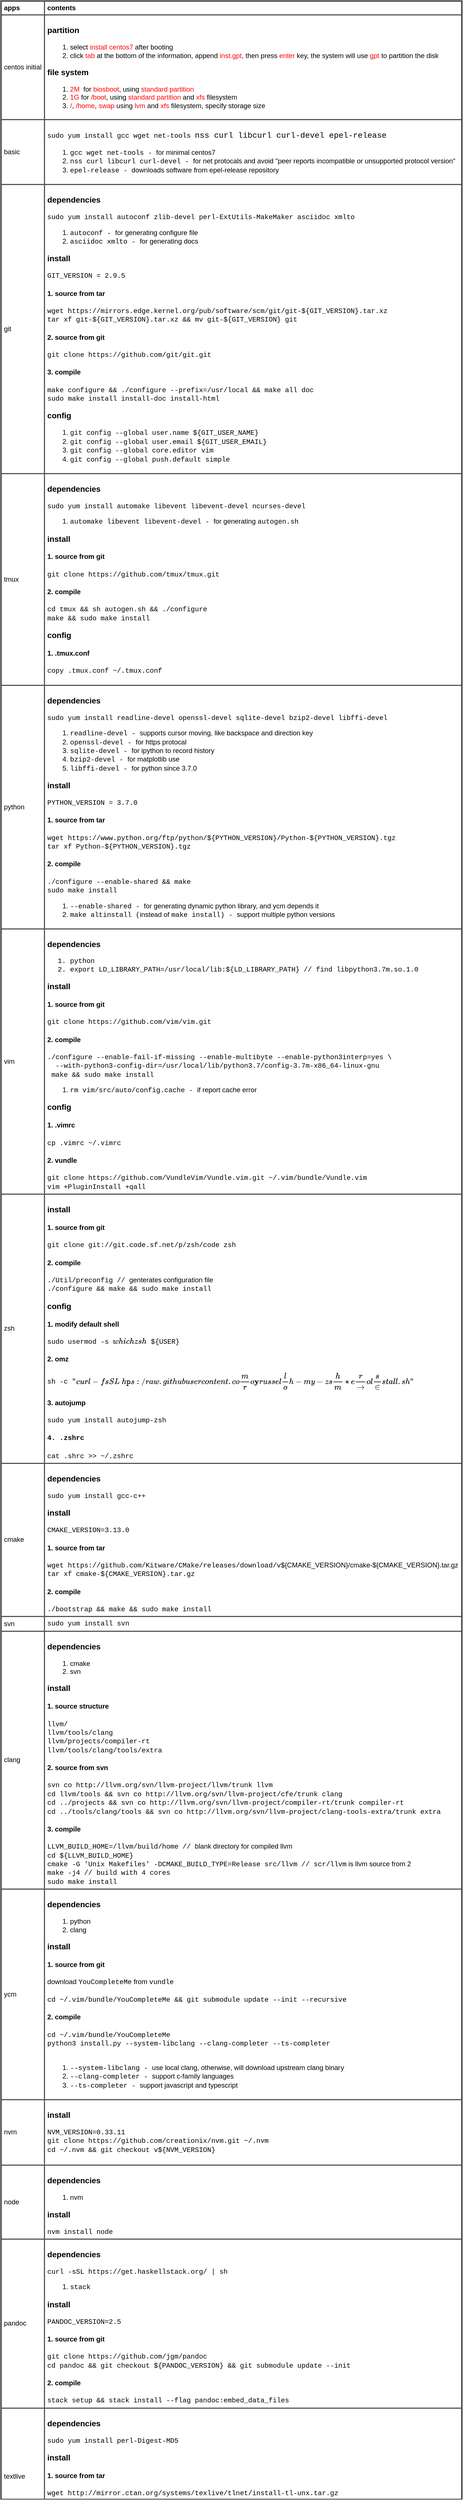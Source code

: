 <mxfile version="13.1.3" pages="5">
    <diagram id="DO8AlN30-Ke9jdCdYQRL" name="os">
        <mxGraphModel dx="822" dy="480" grid="1" gridSize="10" guides="1" tooltips="1" connect="1" arrows="1" fold="1" page="1" pageScale="1" pageWidth="827" pageHeight="1169" math="0" shadow="0">
            <root>
                <mxCell id="6Q2QNVw1hPi5WaMZvSgN-0"/>
                <mxCell id="6Q2QNVw1hPi5WaMZvSgN-1" parent="6Q2QNVw1hPi5WaMZvSgN-0"/>
                <mxCell id="KJG7BUrDsRfKeY172VpE-0" value="&lt;table cellpadding=&quot;4&quot; cellspacing=&quot;0&quot; border=&quot;1&quot; style=&quot;font-size: 1em ; width: 100% ; height: 100%&quot;&gt;&lt;tbody&gt;&lt;tr&gt;&lt;th&gt;apps&lt;/th&gt;&lt;th&gt;contents&lt;/th&gt;&lt;/tr&gt;&lt;tr&gt;&lt;td&gt;centos initial&lt;/td&gt;&lt;td&gt;&lt;h3&gt;partition&lt;/h3&gt;&lt;div&gt;&lt;ol&gt;&lt;li&gt;select&amp;nbsp;&lt;font color=&quot;#ff0000&quot;&gt;install centos7&lt;/font&gt;&amp;nbsp;after booting&lt;/li&gt;&lt;li&gt;click&amp;nbsp;&lt;font color=&quot;#ff0000&quot;&gt;tab&lt;/font&gt;&amp;nbsp;at the bottom of the information, append&amp;nbsp;&lt;font color=&quot;#ff0000&quot;&gt;inst.gpt&lt;/font&gt;, then press&amp;nbsp;&lt;font color=&quot;#ff0000&quot;&gt;enter&lt;/font&gt;&amp;nbsp;key, the system will use&amp;nbsp;&lt;font color=&quot;#ff0000&quot;&gt;gpt&lt;/font&gt;&amp;nbsp;to partition the disk&lt;/li&gt;&lt;/ol&gt;&lt;h3&gt;file system&lt;/h3&gt;&lt;/div&gt;&lt;div&gt;&lt;ol&gt;&lt;li&gt;&lt;font color=&quot;#ff0000&quot;&gt;2M&lt;/font&gt;&amp;nbsp; for&amp;nbsp;&lt;font color=&quot;#ff0000&quot;&gt;biosboot&lt;/font&gt;, using&amp;nbsp;&lt;font color=&quot;#ff0000&quot;&gt;standard partition&lt;/font&gt;&lt;/li&gt;&lt;li&gt;&lt;font color=&quot;#ff0000&quot;&gt;1G&lt;/font&gt;&amp;nbsp;for&amp;nbsp;&lt;font color=&quot;#ff0000&quot;&gt;/boot&lt;/font&gt;, using&amp;nbsp;&lt;font color=&quot;#ff0000&quot;&gt;standard partition&lt;/font&gt;&amp;nbsp;and&amp;nbsp;&lt;font color=&quot;#ff0000&quot;&gt;xfs&lt;/font&gt;&amp;nbsp;filesystem&lt;/li&gt;&lt;li&gt;&lt;font color=&quot;#ff0000&quot;&gt;/&lt;/font&gt;,&amp;nbsp;&lt;font color=&quot;#ff0000&quot;&gt;/home&lt;/font&gt;,&amp;nbsp;&lt;font color=&quot;#ff0000&quot;&gt;swap&lt;/font&gt;&amp;nbsp;using&amp;nbsp;&lt;font color=&quot;#ff0000&quot;&gt;lvm&lt;/font&gt;&amp;nbsp;and&amp;nbsp;&lt;font color=&quot;#ff0000&quot;&gt;xfs&lt;/font&gt;&amp;nbsp;filesystem, specify storage size&lt;/li&gt;&lt;/ol&gt;&lt;/div&gt;&lt;/td&gt;&lt;/tr&gt;&lt;tr&gt;&lt;td&gt;basic&lt;/td&gt;&lt;td&gt;&lt;h3&gt;&lt;span style=&quot;font-family: &amp;#34;courier new&amp;#34; ; font-size: 12px ; font-weight: 400&quot;&gt;sudo yum install gcc wget net-tools&amp;nbsp;&lt;/span&gt;&lt;span style=&quot;font-family: &amp;#34;courier new&amp;#34; ; font-size: 1em ; font-weight: 400&quot;&gt;nss curl libcurl curl-devel epel-release&lt;/span&gt;&lt;br&gt;&lt;/h3&gt;&lt;ol&gt;&lt;li&gt;&lt;span style=&quot;font-family: &amp;#34;courier new&amp;#34;&quot;&gt;gcc wget net-tools - &lt;/span&gt;for minimal centos7&lt;br&gt;&lt;/li&gt;&lt;li&gt;&lt;span style=&quot;font-family: &amp;#34;courier new&amp;#34;&quot;&gt;nss curl libcurl curl-devel&amp;nbsp;-&amp;nbsp;&lt;/span&gt;for&amp;nbsp;net protocals and avoid&amp;nbsp;&quot;peer reports incompatible or unsupported protocol version&quot;&lt;/li&gt;&lt;li&gt;&lt;span style=&quot;font-size: 1em ; font-family: &amp;#34;courier new&amp;#34;&quot;&gt;epel-release - &lt;/span&gt;&lt;span style=&quot;font-size: 1em&quot;&gt;downloads software from epel-release repository&lt;/span&gt;&lt;br&gt;&lt;/li&gt;&lt;/ol&gt;&lt;/td&gt;&lt;/tr&gt;&lt;tr&gt;&lt;td&gt;git&lt;/td&gt;&lt;td&gt;&lt;h3&gt;dependencies&lt;/h3&gt;&lt;div&gt;&lt;div&gt;&lt;font face=&quot;Courier New&quot;&gt;sudo yum install autoconf zlib-devel&amp;nbsp;perl-ExtUtils-MakeMaker asciidoc xmlto&lt;/font&gt;&lt;/div&gt;&lt;/div&gt;&lt;div&gt;&lt;ol&gt;&lt;li&gt;&lt;font face=&quot;Courier New&quot;&gt;autoconf - &lt;/font&gt;for&amp;nbsp;generating configure file&lt;/li&gt;&lt;li&gt;&lt;font face=&quot;Courier New&quot;&gt;asciidoc xmlto - &lt;/font&gt;for&amp;nbsp;generating docs&lt;/li&gt;&lt;/ol&gt;&lt;h3&gt;install&lt;/h3&gt;&lt;/div&gt;&lt;div&gt;&lt;span style=&quot;font-family: &amp;#34;courier new&amp;#34;&quot;&gt;GIT_VERSION = 2.9.5&lt;/span&gt;&lt;/div&gt;&lt;h4&gt;1. source from tar&lt;/h4&gt;&lt;div&gt;&lt;div&gt;&lt;font face=&quot;Courier New&quot;&gt;wget&amp;nbsp;https://mirrors.edge.kernel.org/pub/software/scm/git/git-${GIT_VERSION}.tar.xz&lt;/font&gt;&lt;/div&gt;&lt;div&gt;&lt;font face=&quot;Courier New&quot;&gt;tar xf git-${GIT_VERSION}.tar.xz &amp;amp;&amp;amp; mv git-${GIT_VERSION} git&lt;/font&gt;&lt;/div&gt;&lt;/div&gt;&lt;h4&gt;2. source from git&lt;/h4&gt;&lt;div&gt;&lt;span&gt;&lt;font face=&quot;Courier New&quot;&gt;git clone https://github.com/git/git.git&lt;/font&gt;&lt;/span&gt;&lt;/div&gt;&lt;h4&gt;&lt;span&gt;3. compile&lt;/span&gt;&lt;/h4&gt;&lt;div&gt;&lt;div&gt;&lt;font face=&quot;Courier New&quot;&gt;make configure &amp;amp;&amp;amp;&amp;nbsp;./configure --prefix=/usr/local &amp;amp;&amp;amp; make all doc&lt;/font&gt;&lt;/div&gt;&lt;div&gt;&lt;font face=&quot;Courier New&quot;&gt;sudo make install install-doc install-html&lt;/font&gt;&lt;/div&gt;&lt;/div&gt;&lt;h3&gt;config&lt;/h3&gt;&lt;div&gt;&lt;ol&gt;&lt;li&gt;&lt;font face=&quot;Courier New&quot;&gt;git config --global user.name ${GIT_USER_NAME}&lt;/font&gt;&lt;/li&gt;&lt;li&gt;&lt;font face=&quot;Courier New&quot;&gt;git config --global user.email ${GIT_USER_EMAIL}&lt;/font&gt;&lt;/li&gt;&lt;li&gt;&lt;font face=&quot;Courier New&quot;&gt;git config --global core.editor vim&lt;/font&gt;&lt;/li&gt;&lt;li&gt;&lt;font face=&quot;Courier New&quot;&gt;git config --global push.default simple&lt;/font&gt;&lt;/li&gt;&lt;/ol&gt;&lt;/div&gt;&lt;/td&gt;&lt;/tr&gt;&lt;tr&gt;&lt;td&gt;tmux&lt;/td&gt;&lt;td&gt;&lt;h3&gt;dependencies&lt;/h3&gt;&lt;div&gt;&lt;font face=&quot;Courier New&quot;&gt;sudo yum install automake libevent libevent-devel ncurses-devel&lt;/font&gt;&lt;br&gt;&lt;/div&gt;&lt;div&gt;&lt;ol&gt;&lt;li&gt;&lt;font face=&quot;Courier New&quot;&gt;automake libevent libevent-devel - &lt;/font&gt;for generating &lt;font face=&quot;Courier New&quot;&gt;autogen.sh&lt;/font&gt;&lt;br&gt;&lt;/li&gt;&lt;/ol&gt;&lt;h3&gt;install&lt;/h3&gt;&lt;/div&gt;&lt;h4&gt;1. source from git&lt;/h4&gt;&lt;div&gt;&lt;span style=&quot;font-family: &amp;#34;courier new&amp;#34;&quot;&gt;git clone&amp;nbsp;&lt;/span&gt;&lt;font style=&quot;font-family: &amp;#34;courier new&amp;#34;&quot;&gt;https://github.com/tmux/tmux.git&lt;/font&gt;&lt;/div&gt;&lt;div&gt;&lt;font&gt;&lt;h4&gt;&lt;font&gt;2. compile&lt;/font&gt;&lt;/h4&gt;&lt;div style=&quot;font-family: &amp;#34;helvetica&amp;#34;&quot;&gt;&lt;font face=&quot;Courier New&quot;&gt;cd tmux &amp;amp;&amp;amp;&amp;nbsp;sh autogen.sh &amp;amp;&amp;amp;&amp;nbsp;./configure&amp;nbsp;&lt;/font&gt;&lt;/div&gt;&lt;div style=&quot;font-family: &amp;#34;helvetica&amp;#34;&quot;&gt;&lt;font face=&quot;Courier New&quot;&gt;make &amp;amp;&amp;amp;&amp;nbsp;sudo make install&lt;/font&gt;&lt;/div&gt;&lt;h3&gt;&lt;font&gt;config&lt;/font&gt;&lt;/h3&gt;&lt;h4&gt;&lt;font&gt;1. .tmux.conf&lt;/font&gt;&lt;/h4&gt;&lt;p&gt;&lt;font face=&quot;Courier New&quot;&gt;copy .tmux.conf ~/.tmux.conf&lt;/font&gt;&lt;/p&gt;&lt;/font&gt;&lt;/div&gt;&lt;/td&gt;&lt;/tr&gt;&lt;tr&gt;&lt;td&gt;python&lt;/td&gt;&lt;td&gt;&lt;h3&gt;dependencies&lt;/h3&gt;&lt;div&gt;&lt;font face=&quot;Courier New&quot;&gt;sudo yum install readline-devel openssl-devel&amp;nbsp;&lt;span style=&quot;font-size: 1em&quot;&gt;sqlite-devel bzip2-devel libffi-devel&lt;/span&gt;&lt;/font&gt;&lt;br&gt;&lt;/div&gt;&lt;div&gt;&lt;ol&gt;&lt;li&gt;&lt;font face=&quot;Courier New&quot;&gt;readline-devel - &lt;/font&gt;supports cursor moving, like backspace and direction key&lt;/li&gt;&lt;li&gt;&lt;font face=&quot;Courier New&quot;&gt;openssl-devel - &lt;/font&gt;for https protocal&lt;/li&gt;&lt;li&gt;&lt;font face=&quot;Courier New&quot;&gt;sqlite-devel - &lt;/font&gt;for ipython to record history&lt;/li&gt;&lt;li&gt;&lt;font face=&quot;Courier New&quot;&gt;bzip2-devel - &lt;/font&gt;for matplotlib use&lt;/li&gt;&lt;li&gt;&lt;font face=&quot;Courier New&quot;&gt;libffi-devel - &lt;/font&gt;for python since 3.7.0&lt;/li&gt;&lt;/ol&gt;&lt;h3&gt;install&lt;/h3&gt;&lt;/div&gt;&lt;div&gt;&lt;span style=&quot;font-family: &amp;#34;courier new&amp;#34;&quot;&gt;PYTHON_VERSION = 3.7.0&lt;/span&gt;&lt;/div&gt;&lt;h4&gt;1. source from tar&lt;/h4&gt;&lt;div&gt;&lt;div&gt;&lt;font face=&quot;Courier New&quot;&gt;wget&amp;nbsp;https://www.python.org/ftp/python/${PYTHON_VERSION}/Python-${PYTHON_VERSION}.tgz&lt;/font&gt;&lt;/div&gt;&lt;div&gt;&lt;font face=&quot;Courier New&quot;&gt;tar xf Python-${PYTHON_VERSION}.tgz&lt;/font&gt;&lt;/div&gt;&lt;/div&gt;&lt;h4&gt;2. compile&lt;/h4&gt;&lt;div&gt;&lt;div&gt;&lt;font face=&quot;Courier New&quot;&gt;./configure --enable-shared &amp;amp;&amp;amp;&amp;nbsp;make&lt;/font&gt;&lt;/div&gt;&lt;div&gt;&lt;font face=&quot;Courier New&quot;&gt;sudo make install&lt;/font&gt;&lt;/div&gt;&lt;/div&gt;&lt;div&gt;&lt;ol&gt;&lt;li&gt;&lt;font face=&quot;Courier New&quot;&gt;--enable-shared - &lt;/font&gt;for&amp;nbsp;generating dynamic python library, and ycm depends it&lt;br&gt;&lt;/li&gt;&lt;li&gt;&lt;font face=&quot;Courier New&quot;&gt;make altinstall (&lt;/font&gt;instead of &lt;font face=&quot;Courier New&quot;&gt;make install) - &lt;/font&gt;support multiple python&amp;nbsp;versions&lt;br&gt;&lt;/li&gt;&lt;/ol&gt;&lt;/div&gt;&lt;/td&gt;&lt;/tr&gt;&lt;tr&gt;&lt;td&gt;vim&lt;/td&gt;&lt;td&gt;&lt;h3&gt;dependencies&lt;/h3&gt;&lt;font face=&quot;Courier New&quot;&gt;&lt;ol&gt;&lt;li&gt;&lt;font face=&quot;Courier New&quot;&gt;python&lt;/font&gt;&lt;/li&gt;&lt;li&gt;&lt;font face=&quot;Courier New&quot;&gt;export LD_LIBRARY_PATH=/usr/local/lib:${LD_LIBRARY_PATH} //&amp;nbsp;&lt;/font&gt;find&lt;font face=&quot;Courier New&quot;&gt; libpython3.7m.so.1.0&lt;/font&gt;&lt;/li&gt;&lt;/ol&gt;&lt;/font&gt;&lt;h3&gt;install&lt;/h3&gt;&lt;h4&gt;1. source from git&lt;/h4&gt;&lt;div&gt;&lt;font face=&quot;Courier New&quot;&gt;git clone&amp;nbsp;&lt;font&gt;https://github.com/vim/vim.git&lt;/font&gt;&lt;/font&gt;&lt;/div&gt;&lt;h4&gt;&lt;font&gt;2. compile&lt;/font&gt;&lt;/h4&gt;&lt;div&gt;&lt;font&gt;&lt;div&gt;&lt;span style=&quot;font-family: &amp;#34;courier new&amp;#34; ; font-size: 1em&quot;&gt;./configure --enable-fail-if-missing --enable-multibyte&amp;nbsp;--enable-python3interp=yes \&lt;/span&gt;&lt;br&gt;&lt;/div&gt;&lt;/font&gt;&lt;/div&gt;&lt;div&gt;&lt;div&gt;&lt;font face=&quot;Courier New&quot;&gt;&amp;nbsp; --with-python3-config-dir=/usr/local/lib/python3.7/config-3.7m-x86_64-linux-gnu&lt;/font&gt;&lt;/div&gt;&lt;div&gt;&lt;font face=&quot;Courier New&quot;&gt;&amp;nbsp;make &amp;amp;&amp;amp;&amp;nbsp;sudo make install&lt;/font&gt;&lt;/div&gt;&lt;/div&gt;&lt;div&gt;&lt;ol&gt;&lt;li&gt;&lt;font face=&quot;Courier New&quot;&gt;rm vim/src/auto/config.cache -&amp;nbsp;&lt;/font&gt;&lt;span style=&quot;font-size: 1em&quot;&gt;if report cache error&lt;/span&gt;&lt;/li&gt;&lt;/ol&gt;&lt;/div&gt;&lt;h3&gt;&lt;span style=&quot;font-size: 1em&quot;&gt;config&lt;/span&gt;&lt;/h3&gt;&lt;h4&gt;&lt;span style=&quot;font-size: 1em&quot;&gt;1. .vimrc&lt;/span&gt;&lt;/h4&gt;&lt;p&gt;&lt;font face=&quot;Courier New&quot;&gt;cp .vimrc ~/.vimrc&lt;/font&gt;&lt;/p&gt;&lt;h4&gt;2. vundle&lt;/h4&gt;&lt;div&gt;&lt;span style=&quot;font-family: &amp;#34;courier new&amp;#34;&quot;&gt;git clone&amp;nbsp;&lt;/span&gt;&lt;span style=&quot;font-family: &amp;#34;courier new&amp;#34;&quot;&gt;&lt;font color=&quot;#000000&quot;&gt;https://github.com/VundleVim/Vundle.vim.git&lt;/font&gt;&amp;nbsp;~/.vim/bundle/Vundle.vim&lt;/span&gt;&lt;br style=&quot;font-family: &amp;#34;courier new&amp;#34;&quot;&gt;&lt;span style=&quot;font-family: &amp;#34;courier new&amp;#34;&quot;&gt;vim +PluginInstall +qall&lt;/span&gt;&lt;br&gt;&lt;/div&gt;&lt;/td&gt;&lt;/tr&gt;&lt;tr&gt;&lt;td&gt;zsh&lt;/td&gt;&lt;td&gt;&lt;h3&gt;install&lt;/h3&gt;&lt;h4&gt;1. source from git&lt;/h4&gt;&lt;div&gt;&lt;span style=&quot;font-family: &amp;#34;courier new&amp;#34;&quot;&gt;git clone&amp;nbsp;&lt;/span&gt;&lt;font style=&quot;font-family: &amp;#34;courier new&amp;#34;&quot;&gt;git://git.code.sf.net/p/zsh/code&lt;/font&gt;&lt;span style=&quot;font-family: &amp;#34;courier new&amp;#34;&quot;&gt;&amp;nbsp;zsh&lt;/span&gt;&lt;/div&gt;&lt;h4&gt;2. compile&lt;/h4&gt;&lt;div&gt;&lt;span style=&quot;font-family: &amp;#34;courier new&amp;#34;&quot;&gt;./Util/preconfig //&amp;nbsp;&lt;/span&gt;&lt;span&gt;genterates configuration file&lt;/span&gt;&lt;br&gt;&lt;font face=&quot;Courier New&quot;&gt;&lt;span style=&quot;font-size: 1em&quot;&gt;./configure &amp;amp;&amp;amp;&amp;nbsp;&lt;/span&gt;&lt;span style=&quot;font-size: 1em&quot;&gt;make &amp;amp;&amp;amp; sudo make install&lt;/span&gt;&lt;/font&gt;&lt;/div&gt;&lt;h3&gt;&lt;span style=&quot;font-size: 1em&quot;&gt;config&lt;/span&gt;&lt;/h3&gt;&lt;h4&gt;&lt;span style=&quot;font-size: 1em&quot;&gt;1. modify default shell&lt;/span&gt;&lt;/h4&gt;&lt;div&gt;&lt;font face=&quot;Courier New&quot;&gt;sudo usermod -s `which zsh` ${USER}&lt;/font&gt;&lt;/div&gt;&lt;h4&gt;2. omz&lt;/h4&gt;&lt;div&gt;&lt;font face=&quot;Courier New&quot;&gt;sh -c &quot;`curl -fsSL&amp;nbsp;https://raw.githubusercontent.com/robbyrussell/oh-my-zsh/master/tools/install.sh`&quot;&lt;/font&gt;&lt;/div&gt;&lt;h4&gt;3. autojump&lt;/h4&gt;&lt;div&gt;&lt;span&gt;&lt;font face=&quot;Courier New&quot;&gt;sudo yum install autojump-zsh&lt;/font&gt;&lt;/span&gt;&lt;/div&gt;&lt;h4&gt;&lt;span&gt;&lt;font face=&quot;Courier New&quot;&gt;4. .zshrc&lt;/font&gt;&lt;/span&gt;&lt;/h4&gt;&lt;div&gt;&lt;span&gt;&lt;font face=&quot;Courier New&quot;&gt;cat .shrc &amp;gt;&amp;gt; ~/.zshrc&lt;/font&gt;&lt;/span&gt;&lt;/div&gt;&lt;/td&gt;&lt;/tr&gt;&lt;tr&gt;&lt;td&gt;cmake&lt;/td&gt;&lt;td&gt;&lt;h3&gt;dependencies&lt;/h3&gt;&lt;div&gt;&lt;font face=&quot;Courier New&quot;&gt;sudo yum install gcc-c++&lt;br&gt;&lt;/font&gt;&lt;/div&gt;&lt;h3&gt;install&lt;/h3&gt;&lt;div&gt;&lt;font face=&quot;Courier New&quot;&gt;CMAKE_VERSION=3.13.0&lt;br&gt;&lt;/font&gt;&lt;/div&gt;&lt;h4&gt;1. source from tar&lt;/h4&gt;&lt;div&gt;&lt;font face=&quot;Courier New&quot;&gt;wget https://github.com/Kitware/CMake/releases/download/v&lt;/font&gt;${CMAKE_VERSION}/cmake-${CMAKE_VERSION}.tar.gz&lt;br&gt;&lt;/div&gt;&lt;div&gt;&lt;font face=&quot;Courier New&quot;&gt;tar xf cmake-${CMAKE_VERSION}.tar.gz&lt;/font&gt;&lt;br&gt;&lt;/div&gt;&lt;h4&gt;2. compile&lt;/h4&gt;&lt;div&gt;&lt;font face=&quot;Courier New&quot;&gt;./bootstrap &amp;amp;&amp;amp; make &amp;amp;&amp;amp; sudo make install&lt;/font&gt;&lt;br&gt;&lt;/div&gt;&lt;/td&gt;&lt;/tr&gt;&lt;tr&gt;&lt;td&gt;svn&lt;/td&gt;&lt;td&gt;&lt;font face=&quot;Courier New&quot;&gt;sudo yum install svn&lt;/font&gt;&lt;br&gt;&lt;/td&gt;&lt;/tr&gt;&lt;tr&gt;&lt;td&gt;clang&lt;/td&gt;&lt;td&gt;&lt;h3&gt;dependencies&lt;/h3&gt;&lt;div&gt;&lt;ol&gt;&lt;li&gt;cmake&lt;/li&gt;&lt;li&gt;svn&lt;/li&gt;&lt;/ol&gt;&lt;/div&gt;&lt;h3&gt;install&lt;/h3&gt;&lt;h4&gt;1. source structure&lt;/h4&gt;&lt;div&gt;&lt;font face=&quot;Courier New&quot;&gt;llvm/&lt;/font&gt;&lt;/div&gt;&lt;div&gt;&lt;font face=&quot;Courier New&quot;&gt;llvm/tools/clang&lt;/font&gt;&lt;/div&gt;&lt;div&gt;&lt;font face=&quot;Courier New&quot;&gt;llvm/projects/compiler-rt&lt;/font&gt;&lt;/div&gt;&lt;div&gt;&lt;font face=&quot;Courier New&quot;&gt;llvm/tools/clang/tools/extra&lt;/font&gt;&lt;/div&gt;&lt;h4&gt;2. source from svn&lt;/h4&gt;&lt;div&gt;&lt;font face=&quot;Courier New&quot;&gt;svn co http://llvm.org/svn/llvm-project/llvm/trunk llvm&lt;/font&gt;&lt;/div&gt;&lt;div&gt;&lt;font face=&quot;Courier New&quot;&gt;cd llvm/tools &amp;amp;&amp;amp; svn co http://llvm.org/svn/llvm-project/cfe/trunk clang&lt;/font&gt;&lt;/div&gt;&lt;div&gt;&lt;font face=&quot;Courier New&quot;&gt;cd ../projects &amp;amp;&amp;amp; svn co http://llvm.org/svn/llvm-project/compiler-rt/trunk compiler-rt&lt;/font&gt;&lt;/div&gt;&lt;div&gt;&lt;font face=&quot;Courier New&quot;&gt;cd ../tools/clang/tools &amp;amp;&amp;amp; svn co http://llvm.org/svn/llvm-project/clang-tools-extra/trunk extra&lt;/font&gt;&lt;/div&gt;&lt;h4&gt;3. compile&lt;/h4&gt;&lt;div&gt;&lt;font face=&quot;Courier New&quot;&gt;LLVM_BUILD_HOME=/llvm/build/home // &lt;/font&gt;blank directory for compiled llvm&lt;/div&gt;&lt;div&gt;&lt;font face=&quot;Courier New&quot;&gt;cd ${LLVM_BUILD_HOME}&lt;/font&gt;&lt;/div&gt;&lt;div&gt;&lt;font face=&quot;Courier New&quot;&gt;cmake -G 'Unix Makefiles' -DCMAKE_BUILD_TYPE=Release src/llvm // scr/llvm&lt;/font&gt; is llvm source from 2&lt;br&gt;&lt;/div&gt;&lt;div&gt;&lt;font face=&quot;Courier New&quot;&gt;make -j4 // build with 4 cores&lt;/font&gt;&lt;br&gt;&lt;/div&gt;&lt;div&gt;&lt;font face=&quot;Courier New&quot;&gt;sudo make install&lt;br&gt;&lt;/font&gt;&lt;/div&gt;&lt;/td&gt;&lt;/tr&gt;&lt;tr&gt;&lt;td&gt;ycm&lt;/td&gt;&lt;td&gt;&lt;h3&gt;dependencies&lt;/h3&gt;&lt;div&gt;&lt;ol&gt;&lt;li&gt;python&lt;/li&gt;&lt;li&gt;clang&lt;/li&gt;&lt;/ol&gt;&lt;h3&gt;install&lt;/h3&gt;&lt;/div&gt;&lt;h4&gt;1. source from git&lt;/h4&gt;&lt;div&gt;&lt;span style=&quot;font-size: 1em&quot;&gt;download&amp;nbsp;&lt;/span&gt;&lt;font face=&quot;Courier New&quot; style=&quot;font-size: 1em&quot;&gt;YouCompleteMe&lt;/font&gt;&lt;span style=&quot;font-size: 1em&quot;&gt;&amp;nbsp;from &lt;/span&gt;&lt;font face=&quot;Courier New&quot; style=&quot;font-size: 1em&quot;&gt;vundle&lt;/font&gt;&lt;/div&gt;&lt;div&gt;&lt;font face=&quot;Courier New&quot;&gt;&lt;br&gt;&lt;/font&gt;&lt;span style=&quot;font-family: &amp;#34;courier new&amp;#34; ; font-size: 1em&quot;&gt;cd ~/.vim/bundle/YouCompleteMe &amp;amp;&amp;amp; git submodule update --init --recursive&lt;/span&gt;&lt;br&gt;&lt;h4&gt;2. compile&lt;/h4&gt;&lt;/div&gt;&lt;div&gt;&lt;font face=&quot;Courier New&quot;&gt;cd ~/.vim/bundle/YouCompleteMe&lt;/font&gt;&lt;/div&gt;&lt;div&gt;&lt;font face=&quot;Courier New&quot;&gt;python3 install.py --system-libclang --clang-completer --ts-completer&lt;/font&gt;&lt;br&gt;&lt;/div&gt;&lt;div&gt;&lt;font face=&quot;Courier New&quot;&gt;&lt;br&gt;&lt;/font&gt;&lt;/div&gt;&lt;div&gt;&lt;ol&gt;&lt;li&gt;&lt;font face=&quot;Courier New&quot;&gt;--system-libclang - &lt;/font&gt;use local clang, otherwise, will download upstream&amp;nbsp;&lt;span style=&quot;font-size: 1em&quot;&gt;clang binar&lt;/span&gt;&lt;span style=&quot;font-family: &amp;#34;courier new&amp;#34; ; font-size: 1em&quot;&gt;y&lt;/span&gt;&lt;/li&gt;&lt;li&gt;&lt;span style=&quot;font-family: &amp;#34;courier new&amp;#34; ; font-size: 1em&quot;&gt;--clang-completer - &lt;/span&gt;&lt;span style=&quot;font-size: 1em&quot;&gt;support c-family languages&lt;/span&gt;&lt;/li&gt;&lt;li&gt;&lt;span style=&quot;font-family: &amp;#34;courier new&amp;#34; ; font-size: 1em&quot;&gt;--ts-completer - &lt;/span&gt;&lt;span style=&quot;font-size: 1em&quot;&gt;support javascript and typescript&lt;/span&gt;&lt;/li&gt;&lt;/ol&gt;&lt;/div&gt;&lt;/td&gt;&lt;/tr&gt;&lt;tr&gt;&lt;td&gt;nvm&lt;/td&gt;&lt;td&gt;&lt;h3&gt;install&lt;/h3&gt;&lt;div&gt;&lt;font face=&quot;Courier New&quot;&gt;NVM_VERSION=0.33.11&lt;/font&gt;&lt;br&gt;&lt;/div&gt;&lt;div&gt;&lt;font face=&quot;Courier New&quot;&gt;git clone https://github.com/creationix/nvm.git ~/.nvm&lt;/font&gt;&lt;/div&gt;&lt;div&gt;&lt;font face=&quot;Courier New&quot;&gt;cd ~/.nvm &amp;amp;&amp;amp; git checkout v${NVM_VERSION}&lt;br&gt;&lt;/font&gt;&lt;/div&gt;&lt;div&gt;&lt;br&gt;&lt;/div&gt;&lt;/td&gt;&lt;/tr&gt;&lt;tr&gt;&lt;td&gt;node&lt;/td&gt;&lt;td&gt;&lt;h3&gt;dependencies&lt;/h3&gt;&lt;div&gt;&lt;ol&gt;&lt;li&gt;nvm&lt;/li&gt;&lt;/ol&gt;&lt;h3&gt;install&lt;/h3&gt;&lt;/div&gt;&lt;div&gt;&lt;font face=&quot;Courier New&quot;&gt;nvm install node&lt;/font&gt;&lt;br&gt;&lt;/div&gt;&lt;/td&gt;&lt;/tr&gt;&lt;tr&gt;&lt;td&gt;pandoc&lt;/td&gt;&lt;td&gt;&lt;h3&gt;dependencies&lt;/h3&gt;&lt;div&gt;&lt;font face=&quot;Courier New&quot;&gt;curl -sSL https://get.haskellstack.org/ | sh&lt;/font&gt;&lt;/div&gt;&lt;div&gt;&lt;ol&gt;&lt;li&gt;&lt;font face=&quot;Courier New&quot;&gt;stack&lt;/font&gt;&lt;/li&gt;&lt;/ol&gt;&lt;/div&gt;&lt;h3&gt;install&lt;/h3&gt;&lt;div&gt;&lt;font face=&quot;Courier New&quot;&gt;PANDOC_VERSION=2.5&lt;/font&gt;&lt;br&gt;&lt;/div&gt;&lt;h4&gt;1. source from git&lt;/h4&gt;&lt;div&gt;&lt;font face=&quot;Courier New&quot;&gt;git clone https://github.com/jgm/pandoc&lt;br&gt;&lt;/font&gt;&lt;/div&gt;&lt;div&gt;&lt;font face=&quot;Courier New&quot;&gt;cd pandoc &amp;amp;&amp;amp; git checkout ${PANDOC_VERSION} &amp;amp;&amp;amp; git submodule update --init&lt;/font&gt;&lt;br&gt;&lt;/div&gt;&lt;h4&gt;2. compile&lt;/h4&gt;&lt;div&gt;&lt;font face=&quot;Courier New&quot;&gt;stack setup &amp;amp;&amp;amp; stack install --flag pandoc:embed_data_files&lt;/font&gt;&lt;br&gt;&lt;/div&gt;&lt;/td&gt;&lt;/tr&gt;&lt;tr&gt;&lt;td&gt;textlive&lt;/td&gt;&lt;td&gt;&lt;h3&gt;dependencies&lt;/h3&gt;&lt;div&gt;&lt;font face=&quot;Courier New&quot;&gt;sudo yum install perl-Digest-MD5&lt;/font&gt;&lt;/div&gt;&lt;h3&gt;install&lt;/h3&gt;&lt;h4&gt;1. source from tar&lt;/h4&gt;&lt;div&gt;&lt;font face=&quot;Courier New&quot;&gt;wget http://mirror.ctan.org/systems/texlive/tlnet/install-tl-unx.tar.gz&lt;/font&gt;&lt;br&gt;&lt;/div&gt;&lt;div&gt;&lt;font face=&quot;Courier New&quot;&gt;tar xf&amp;nbsp;&lt;span style=&quot;font-size: 1em&quot;&gt;install-tl-unx.tar.gz&lt;/span&gt;&lt;/font&gt;&lt;/div&gt;&lt;h4&gt;&lt;span style=&quot;font-size: 1em&quot;&gt;2. compile&lt;/span&gt;&lt;/h4&gt;&lt;div&gt;&lt;span&gt;&lt;font face=&quot;Courier New&quot;&gt;sudo ./install-tl // may take long time&lt;/font&gt;&lt;br&gt;&lt;/span&gt;&lt;/div&gt;&lt;/td&gt;&lt;/tr&gt;&lt;/tbody&gt;&lt;/table&gt; " style="verticalAlign=top;align=left;overflow=fill;fontSize=12;fontFamily=Helvetica;html=1" parent="6Q2QNVw1hPi5WaMZvSgN-1" vertex="1">
                    <mxGeometry x="9" y="10" width="811" height="4390" as="geometry"/>
                </mxCell>
            </root>
        </mxGraphModel>
    </diagram>
    <diagram id="lwAj-uwZ5eRt0ryWLyOh" name="config">
        <mxGraphModel dx="822" dy="480" grid="1" gridSize="10" guides="1" tooltips="1" connect="1" arrows="1" fold="1" page="1" pageScale="1" pageWidth="827" pageHeight="1169" math="0" shadow="0">
            <root>
                <mxCell id="JUOyaQ4bhRh2m0rIyQWl-0"/>
                <mxCell id="JUOyaQ4bhRh2m0rIyQWl-1" parent="JUOyaQ4bhRh2m0rIyQWl-0"/>
                <mxCell id="JUOyaQ4bhRh2m0rIyQWl-2" value="&lt;table cellpadding=&quot;4&quot; cellspacing=&quot;0&quot; border=&quot;1&quot; style=&quot;font-size: 1em ; width: 100% ; height: 100%&quot;&gt;&lt;tbody&gt;&lt;tr&gt;&lt;th&gt;config&lt;/th&gt;&lt;th&gt;contents&lt;/th&gt;&lt;/tr&gt;&lt;tr&gt;&lt;td&gt;user&lt;/td&gt;&lt;td&gt;&lt;h3&gt;command&lt;/h3&gt;&lt;ol&gt;&lt;li&gt;&lt;font face=&quot;Courier New&quot;&gt;adduser user_name [-M]&lt;/font&gt;&lt;/li&gt;&lt;li&gt;&lt;font face=&quot;Courier New&quot;&gt;userdel user_name&lt;/font&gt;&lt;/li&gt;&lt;li&gt;&lt;font face=&quot;Courier New&quot;&gt;passwd&amp;nbsp;user_name&lt;/font&gt;&lt;/li&gt;&lt;li&gt;&lt;font face=&quot;Courier New&quot;&gt;chown -R user_name: user_home&lt;/font&gt;&lt;/li&gt;&lt;li&gt;&lt;font face=&quot;Courier New&quot;&gt;usermod -d user_home&amp;nbsp;user_name&lt;/font&gt;&lt;/li&gt;&lt;li&gt;&lt;font face=&quot;Courier New&quot;&gt;sudo usermod -s `which zsh`&amp;nbsp;user_name&lt;/font&gt;&lt;/li&gt;&lt;li&gt;&lt;font face=&quot;Courier New&quot;&gt;gpasswd -a user_namewheel -&amp;nbsp;wheel has&amp;nbsp;sudo&amp;nbsp;priviledge&lt;/font&gt;&lt;/li&gt;&lt;/ol&gt;&lt;/td&gt;&lt;/tr&gt;&lt;tr&gt;&lt;td&gt;ssh&lt;/td&gt;&lt;td&gt;&lt;h3&gt;command&lt;/h3&gt;&lt;ol&gt;&lt;li&gt;&lt;font face=&quot;Courier New&quot;&gt;ssh-keygen -t rsa&lt;/font&gt;&lt;/li&gt;&lt;li&gt;&lt;font face=&quot;Courier New&quot;&gt;ssh-copy-id user@host&lt;/font&gt;&lt;span style=&quot;font-family: &amp;#34;courier new&amp;#34;&quot;&gt;&amp;nbsp;-&amp;nbsp;&lt;/span&gt;copy public key to remote user&lt;/li&gt;&lt;li&gt;&lt;font face=&quot;Courier New&quot;&gt;ssh user@host 'mkdir -p .ssh &amp;amp;&amp;amp; cat &amp;gt;&amp;gt; .ssh/authorized_keys' &amp;lt; ~/.ssh/id_rsa.pub&lt;/font&gt;&lt;/li&gt;&lt;/ol&gt;&lt;/td&gt;&lt;/tr&gt;&lt;tr&gt;&lt;td&gt;systemd&lt;/td&gt;&lt;td&gt;&lt;h3&gt;command&lt;/h3&gt;&lt;ol&gt;&lt;li&gt;&lt;font face=&quot;Courier New&quot;&gt;/usr/lib/systemd/system/ -&amp;nbsp;&lt;/font&gt;system path&lt;/li&gt;&lt;li&gt;&lt;font face=&quot;Courier New&quot;&gt;/etc/systemd/system/ -&amp;nbsp;&lt;/font&gt;customize path, overrides system config&lt;/li&gt;&lt;li&gt;&lt;font face=&quot;Courier New&quot;&gt;systemctl edit service_name.service - &lt;/font&gt;changes systemd parameters&lt;br&gt;&lt;/li&gt;&lt;li&gt;&lt;font face=&quot;Courier New&quot;&gt;systemctl set-default multi-user.target&lt;/font&gt;&lt;span style=&quot;font-family: &amp;#34;courier new&amp;#34;&quot;&gt;&amp;nbsp;-&amp;nbsp;&lt;/span&gt;text mode&lt;/li&gt;&lt;li&gt;&lt;font face=&quot;Courier New&quot;&gt;systemctl set-default graphical.target&lt;/font&gt;&lt;span style=&quot;font-family: &amp;#34;courier new&amp;#34;&quot;&gt;&amp;nbsp;-&amp;nbsp;&lt;/span&gt;graphical mode&lt;/li&gt;&lt;li&gt;&lt;font face=&quot;Courier New&quot;&gt;systemctl [start multi-user.target, graphical.target]&lt;/font&gt;&lt;/li&gt;&lt;li&gt;&lt;font face=&quot;Courier New&quot;&gt;systemctl [start, stop, status, restart, reload, enable, disenable] service_name.service&lt;/font&gt;&lt;/li&gt;&lt;/ol&gt;&lt;h3&gt;service&lt;/h3&gt;&lt;h4&gt;example&lt;/h4&gt;&lt;h4&gt;&lt;font face=&quot;Courier New&quot;&gt;/usr/lib/systemd/system/postgresql.service&lt;/font&gt;&lt;/h4&gt;&lt;div&gt;&lt;font face=&quot;Courier New&quot;&gt;...&lt;/font&gt;&lt;/div&gt;&lt;div&gt;&lt;font face=&quot;Courier New&quot;&gt;[Service]&lt;/font&gt;&lt;/div&gt;&lt;div&gt;&lt;font face=&quot;Courier New&quot;&gt;...&lt;/font&gt;&lt;/div&gt;&lt;div&gt;&lt;span style=&quot;font-family: &amp;#34;courier new&amp;#34;&quot;&gt;Environment=PGPORT=5432&lt;/span&gt;&lt;font face=&quot;Courier New&quot;&gt;&lt;br&gt;&lt;/font&gt;&lt;/div&gt;&lt;div&gt;&lt;span style=&quot;font-family: &amp;#34;courier new&amp;#34;&quot;&gt;...&lt;/span&gt;&lt;/div&gt;&lt;h4&gt;&lt;font face=&quot;Courier New&quot;&gt;/etc/systemd/system/postgresql.service&lt;/font&gt;&lt;/h4&gt;&lt;div&gt;&lt;font face=&quot;Courier New&quot;&gt;.include /usr/lib/systemd/system/postgresql.service&lt;br&gt;&lt;/font&gt;&lt;/div&gt;&lt;div&gt;&lt;font face=&quot;Courier New&quot;&gt;[Service]&lt;br&gt;&lt;/font&gt;&lt;/div&gt;&lt;div&gt;&lt;font face=&quot;Courier New&quot;&gt;Environment=PGPORT=5433&lt;/font&gt;&lt;br&gt;&lt;/div&gt;&lt;div&gt;&lt;font face=&quot;Courier New&quot;&gt;...&lt;/font&gt;&lt;/div&gt;&lt;/td&gt;&lt;/tr&gt;&lt;tr&gt;&lt;td&gt;firewall&lt;/td&gt;&lt;td&gt;&lt;h3&gt;command&lt;/h3&gt;&lt;ol&gt;&lt;li&gt;&lt;font face=&quot;Courier New&quot;&gt;firewall-cmd --permanent --add-service=postgresql&lt;/font&gt;&lt;/li&gt;&lt;li&gt;&lt;font face=&quot;Courier New&quot;&gt;firewall-cmd --permanent&amp;nbsp;--add-port=6379/tcp&lt;br&gt;&lt;/font&gt;&lt;/li&gt;&lt;li&gt;&lt;font face=&quot;Courier New&quot;&gt;systemctl reload firewalld&lt;/font&gt;&lt;/li&gt;&lt;/ol&gt;&lt;/td&gt;&lt;/tr&gt;&lt;tr&gt;&lt;td&gt;uname&lt;/td&gt;&lt;td&gt;&lt;h3&gt;command&lt;/h3&gt;&lt;ol&gt;&lt;li&gt;&lt;font face=&quot;Courier New&quot;&gt;uname -s =&amp;gt; [Linux, Darwin,&amp;nbsp;MINGW*|MSYS_NT*]&lt;/font&gt;&lt;/li&gt;&lt;/ol&gt;&lt;/td&gt;&lt;/tr&gt;&lt;/tbody&gt;&lt;/table&gt; " style="verticalAlign=top;align=left;overflow=fill;fontSize=12;fontFamily=Helvetica;html=1" parent="JUOyaQ4bhRh2m0rIyQWl-1" vertex="1">
                    <mxGeometry x="10" y="10" width="800" height="960" as="geometry"/>
                </mxCell>
            </root>
        </mxGraphModel>
    </diagram>
    <diagram id="w72pNECHRSz_Sds9uZAY" name="shell">
        <mxGraphModel dx="822" dy="480" grid="1" gridSize="10" guides="1" tooltips="1" connect="1" arrows="1" fold="1" page="1" pageScale="1" pageWidth="827" pageHeight="1169" math="0" shadow="0">
            <root>
                <mxCell id="L4VUpeE0nkPnOrevRauf-0"/>
                <mxCell id="L4VUpeE0nkPnOrevRauf-1" parent="L4VUpeE0nkPnOrevRauf-0"/>
                <mxCell id="L4VUpeE0nkPnOrevRauf-2" value="&lt;table cellpadding=&quot;4&quot; cellspacing=&quot;0&quot; border=&quot;1&quot; style=&quot;font-size: 1em ; width: 100% ; height: 100%&quot;&gt;&lt;tbody&gt;&lt;tr&gt;&lt;th&gt;syntax&lt;/th&gt;&lt;th&gt;contents&lt;/th&gt;&lt;/tr&gt;&lt;tr&gt;&lt;td&gt;path&lt;/td&gt;&lt;td&gt;&lt;ol&gt;&lt;li&gt;&lt;font face=&quot;Courier New&quot;&gt;basename&lt;/font&gt;&lt;/li&gt;&lt;li&gt;&lt;font face=&quot;Courier New&quot;&gt;dirname&lt;/font&gt;&lt;/li&gt;&lt;/ol&gt;&lt;/td&gt;&lt;/tr&gt;&lt;tr&gt;&lt;td&gt;conditinal&lt;/td&gt;&lt;td&gt;&lt;font face=&quot;Courier New&quot;&gt;case $(uname -s) in&lt;br&gt;&amp;nbsp; &amp;nbsp; Darwin|Linux)&lt;br&gt;&amp;nbsp; &amp;nbsp; &amp;nbsp; &amp;nbsp; ...&lt;br&gt;&amp;nbsp; &amp;nbsp; &amp;nbsp; &amp;nbsp; ;;&lt;br&gt;&amp;nbsp; &amp;nbsp;&amp;nbsp;MINGW*|MSYS_NT*)&lt;br&gt;&amp;nbsp; &amp;nbsp; &amp;nbsp; &amp;nbsp; ...&lt;br&gt;&amp;nbsp; &amp;nbsp; &amp;nbsp; &amp;nbsp; ;;&lt;br&gt;&lt;br&gt;&amp;nbsp; &amp;nbsp; *)&lt;br&gt;&amp;nbsp; &amp;nbsp; &amp;nbsp; &amp;nbsp; ...&lt;br&gt;&amp;nbsp; &amp;nbsp; &amp;nbsp; &amp;nbsp; ;;&lt;br&gt;ecac&lt;/font&gt;&lt;/td&gt;&lt;/tr&gt;&lt;/tbody&gt;&lt;/table&gt; " style="verticalAlign=top;align=left;overflow=fill;fontSize=12;fontFamily=Helvetica;html=1" parent="L4VUpeE0nkPnOrevRauf-1" vertex="1">
                    <mxGeometry x="30" y="30" width="400" height="290" as="geometry"/>
                </mxCell>
            </root>
        </mxGraphModel>
    </diagram>
    <diagram id="70Rldkxa9rxdH3RJS9bu" name="nginx">
        &#xa;        &#xa;        &#xa;        &#xa;        &#xa;        &#xa;        &#xa;        
        <mxGraphModel dx="822" dy="480" grid="1" gridSize="10" guides="1" tooltips="1" connect="1" arrows="1" fold="1" page="1" pageScale="1" pageWidth="827" pageHeight="1169" math="0" shadow="0">
            &#xa;            &#xa;            &#xa;            &#xa;            &#xa;            &#xa;            &#xa;            
            <root>
                &#xa;                &#xa;                &#xa;                &#xa;                &#xa;                &#xa;                &#xa;                
                <mxCell id="aSmyBG4CxN_q--v1qAtL-0"/>
                &#xa;                &#xa;                &#xa;                &#xa;                &#xa;                &#xa;                &#xa;                
                <mxCell id="aSmyBG4CxN_q--v1qAtL-1" parent="aSmyBG4CxN_q--v1qAtL-0"/>
                &#xa;                &#xa;                &#xa;                &#xa;                &#xa;                &#xa;                &#xa;                
                <mxCell id="_v2_CDdqR4gE-BVl2uaD-0" value="&lt;table cellpadding=&quot;4&quot; cellspacing=&quot;0&quot; border=&quot;1&quot; style=&quot;font-size: 1em ; width: 100% ; height: 100%&quot;&gt;&lt;tbody&gt;&lt;tr&gt;&lt;th&gt;settings&lt;/th&gt;&lt;th&gt;contents&lt;/th&gt;&lt;/tr&gt;&lt;tr&gt;&lt;td&gt;install from repo&lt;/td&gt;&lt;td&gt;&lt;h3&gt;dependencies&lt;/h3&gt;&lt;h4&gt;&lt;font face=&quot;Courier New&quot;&gt;1. nginx.repo&lt;/font&gt;&lt;/h4&gt;&lt;div&gt;&lt;div style=&quot;font-family: &amp;#34;courier new&amp;#34;&quot;&gt;[nginx]&lt;/div&gt;&lt;div style=&quot;font-family: &amp;#34;courier new&amp;#34;&quot;&gt;name=nginx repo&lt;/div&gt;&lt;div style=&quot;font-family: &amp;#34;courier new&amp;#34;&quot;&gt;baseurl=http://nginx.org/packages/mainline/centos/7/$basearch/&lt;/div&gt;&lt;div style=&quot;font-family: &amp;#34;courier new&amp;#34;&quot;&gt;gpgcheck=0&lt;/div&gt;&lt;div style=&quot;font-family: &amp;#34;courier new&amp;#34;&quot;&gt;enabled=1&lt;/div&gt;&lt;h4&gt;2. install nginx.repo&lt;/h4&gt;&lt;/div&gt;&lt;div&gt;&lt;font face=&quot;Courier New&quot;&gt;cp nginx.repo /etc/yum.repos.d/&lt;br&gt;&lt;/font&gt;&lt;/div&gt;&lt;h3&gt;install&lt;/h3&gt;&lt;div&gt;&lt;font face=&quot;Courier New&quot;&gt;sudo yum install nginx&lt;/font&gt;&lt;/div&gt;&lt;/td&gt;&lt;/tr&gt;&lt;tr&gt;&lt;td&gt;install from source&lt;/td&gt;&lt;td&gt;&lt;h3&gt;dependencies&lt;/h3&gt;&lt;ol&gt;&lt;li&gt;&lt;font face=&quot;Courier New&quot;&gt;prce&lt;/font&gt;&lt;/li&gt;&lt;li&gt;&lt;font face=&quot;Courier New&quot;&gt;zlib&lt;/font&gt;&lt;/li&gt;&lt;li&gt;&lt;font face=&quot;Courier New&quot;&gt;openssl&lt;/font&gt;&lt;/li&gt;&lt;/ol&gt;&lt;div&gt;&lt;div&gt;&lt;font face=&quot;Courier New&quot;&gt;PCRE_VERSION = 8.42&lt;/font&gt;&lt;/div&gt;&lt;div&gt;&lt;font face=&quot;Courier New&quot;&gt;ZLIB_VERSION = 1.2.11&lt;/font&gt;&lt;/div&gt;&lt;div&gt;&lt;font face=&quot;Courier New&quot;&gt;OPENSSL_VERSION = 1.1.1&lt;/font&gt;&lt;/div&gt;&lt;/div&gt;&lt;h4&gt;1. prce&lt;/h4&gt;&lt;div&gt;&lt;div&gt;wget ftp://ftp.csx.cam.ac.uk/pub/software/programming/pcre/pcre-${PCRE_VERSION}.tar.gz&lt;/div&gt;&lt;div style=&quot;font-family: &amp;#34;courier new&amp;#34;&quot;&gt;tar xf pcre-${PCRE_VERSION}.tar.gz &amp;amp;&amp;amp; mv pcre-${PCRE_VERSION} pcre &amp;amp;&amp;amp; cd pcre&lt;/div&gt;&lt;div style=&quot;font-family: &amp;#34;courier new&amp;#34;&quot;&gt;./configure &amp;amp;&amp;amp; make # &amp;amp;&amp;amp; sudo make install&lt;/div&gt;&lt;h4&gt;2. zib&lt;/h4&gt;&lt;div&gt;&lt;div&gt;wget http://zlib.net/zlib-${ZLIB_VERSION}.tar.gz&lt;/div&gt;&lt;div style=&quot;font-family: &amp;#34;courier new&amp;#34;&quot;&gt;tar xf zlib-${ZLIB_VERSION}.tar.gz &amp;amp;&amp;amp; mv zlib-${ZLIB_VERSION} zlib &amp;amp;&amp;amp; cd zlib&lt;/div&gt;&lt;div style=&quot;font-family: &amp;#34;courier new&amp;#34;&quot;&gt;./configure &amp;amp;&amp;amp; make # &amp;amp;&amp;amp; sudo make install&lt;/div&gt;&lt;/div&gt;&lt;h4&gt;3. openssl&lt;/h4&gt;&lt;/div&gt;&lt;div&gt;&lt;div&gt;&lt;font face=&quot;Courier New&quot;&gt;wget http://www.openssl.org/source/openssl-${OPENSSL_VERSION}.tar.gz&lt;/font&gt;&lt;/div&gt;&lt;div&gt;&lt;font face=&quot;Courier New&quot;&gt;tar xf openssl-${OPENSSL_VERSION}.tar.gz &amp;amp;&amp;amp; mv openssl-${OPENSSL_VERSION} openssl &amp;amp;&amp;amp; cd openssl&lt;/font&gt;&lt;/div&gt;&lt;div&gt;&lt;font face=&quot;Courier New&quot;&gt;./config &amp;amp;&amp;amp; make # &amp;amp;&amp;amp; sudo make install&lt;/font&gt;&lt;/div&gt;&lt;/div&gt;&lt;div&gt;&lt;font face=&quot;Courier New&quot;&gt;&lt;br&gt;&lt;/font&gt;&lt;/div&gt;&lt;h3&gt;install&lt;/h3&gt;&lt;div&gt;&lt;font face=&quot;Courier New&quot;&gt;NGINX_VERSION = 1.15.5&lt;/font&gt;&lt;/div&gt;&lt;h4&gt;1.source from tar&lt;/h4&gt;&lt;div&gt;&lt;font face=&quot;Courier New&quot;&gt;wget http://nginx.org/download/nginx-${NGINX_VERSION}.tar.gz&lt;br&gt;&lt;/font&gt;&lt;/div&gt;&lt;h4&gt;2. compile&lt;/h4&gt;&lt;div&gt;&lt;div&gt;&lt;font face=&quot;Courier New&quot;&gt;./configure --with-http_ssl_module --with-openssl=../openssl --with-pcre=../pcre \&lt;/font&gt;&lt;/div&gt;&lt;div&gt;&lt;font face=&quot;Courier New&quot;&gt;--with-zlib=../zlib --with-stream --with-mail=dynamic&lt;/font&gt;&lt;/div&gt;&lt;div&gt;&lt;font face=&quot;Courier New&quot;&gt;make &amp;amp;&amp;amp; sudo make install&lt;/font&gt;&lt;/div&gt;&lt;/div&gt;&lt;div&gt;&lt;ol&gt;&lt;li&gt;&lt;font face=&quot;Courier New&quot;&gt;/usr/local/nginx &lt;/font&gt;is default installed directory&lt;/li&gt;&lt;li&gt;&lt;font face=&quot;Courier New&quot;&gt;--with-stream &lt;/font&gt;or&lt;font face=&quot;Courier New&quot;&gt; --with-stream=dynamic -&amp;nbsp;&lt;/font&gt;enables the tcp proxy which can be compiled dynamically&lt;/li&gt;&lt;li&gt;&lt;font face=&quot;Courier New&quot;&gt;--with-mail &lt;/font&gt;or&lt;font face=&quot;Courier New&quot;&gt; --with-mail=dynamic -&amp;nbsp;&lt;/font&gt;enables mail proxy which can also be compiled dynamically&lt;/li&gt;&lt;/ol&gt;&lt;h3&gt;config&lt;/h3&gt;&lt;/div&gt;&lt;h4&gt;1. add user nginx&lt;/h4&gt;&lt;div&gt;&lt;ol&gt;&lt;li&gt;&lt;font face=&quot;Courier New&quot;&gt;sudo adduser nginx -M&lt;/font&gt;&lt;/li&gt;&lt;li&gt;&lt;font face=&quot;Courier New&quot;&gt;sudo passwd nginx&lt;/font&gt;&lt;/li&gt;&lt;li&gt;&lt;font face=&quot;Courier New&quot;&gt;sudo chown -R nginx: /usr/local/nginx&lt;/font&gt;&lt;/li&gt;&lt;li&gt;&lt;font face=&quot;Courier New&quot;&gt;sudo usermod -d /usr/local/nginx nginx&lt;/font&gt;&lt;/li&gt;&lt;/ol&gt;&lt;h4&gt;2. nginx.service&lt;/h4&gt;&lt;/div&gt;&lt;div&gt;&lt;font face=&quot;Courier New&quot;&gt;sudo cp nginx.service /usr/lib/systemd/system&lt;/font&gt;&lt;br&gt;&lt;/div&gt;&lt;div&gt;&lt;font face=&quot;Courier New&quot;&gt;sudo systemctl start nginx&lt;br&gt;&lt;/font&gt;&lt;/div&gt;&lt;h4&gt;3. firewall&lt;/h4&gt;&lt;div&gt;&lt;div&gt;&lt;font face=&quot;Courier New&quot;&gt;sudo firewall-cmd --permanent --add-port=80/tcp&lt;/font&gt;&lt;/div&gt;&lt;div&gt;&lt;font face=&quot;Courier New&quot;&gt;sudo systemctl reload firewalld&lt;/font&gt;&lt;/div&gt;&lt;/div&gt;&lt;/td&gt;&lt;/tr&gt;&lt;tr&gt;&lt;td&gt;nginx.service&lt;/td&gt;&lt;td&gt;&lt;font face=&quot;Courier New&quot;&gt;[Unit]&lt;br&gt;Description=The nginx HTTP and reverse proxy server&lt;br&gt;After=network.target&lt;br&gt;&lt;br&gt;[Service]&lt;br&gt;Type=forking&lt;br&gt;PIDFile=/usr/local/nginx/logs/nginx.pid&lt;br&gt;# Nginx will fail to start if /usr/local/nginx/logs/nginx.pid already exists but has the wrong&lt;br&gt;# SELinux context. This might happen when running `nginx -t` from the cmdline.&lt;br&gt;ExecStartPre=/usr/bin/rm -f /usr/local/nginx/logs/nginx.pid&lt;br&gt;ExecStartPre=/usr/local/nginx/sbin/nginx -t&lt;br&gt;ExecStart=/usr/local/nginx/sbin/nginx&lt;br&gt;ExecReload=/bin/kill -s HUP $MAINPID&lt;br&gt;KillSignal=SIGQUIT&lt;br&gt;TimeoutStopSec=5&lt;br&gt;KillMode=process&lt;br&gt;PrivateTmp=true&lt;br&gt;&lt;br&gt;[Install]&lt;br&gt;WantedBy=multi-user.target&lt;/font&gt;&lt;br&gt;&lt;/td&gt;&lt;/tr&gt;&lt;tr&gt;&lt;td&gt;nginx.conf&lt;/td&gt;&lt;td&gt;&lt;font face=&quot;Courier New&quot;&gt;user nginx&lt;br&gt;worker_process 4 # limit to the cores&lt;/font&gt;&lt;br&gt;&lt;/td&gt;&lt;/tr&gt;&lt;/tbody&gt;&lt;/table&gt; " style="verticalAlign=top;align=left;overflow=fill;fontSize=12;fontFamily=Helvetica;html=1" parent="aSmyBG4CxN_q--v1qAtL-1" vertex="1">
                    &#xa;                    &#xa;                    &#xa;                    &#xa;                    &#xa;                    &#xa;                    &#xa;                    
                    <mxGeometry x="20" y="20" width="800" height="1660" as="geometry"/>
                    &#xa;                    &#xa;                    &#xa;                    &#xa;                &#xa;                &#xa;                &#xa;                
                </mxCell>
                &#xa;                &#xa;                &#xa;                &#xa;            &#xa;            &#xa;            &#xa;            
            </root>
            &#xa;            &#xa;            &#xa;            &#xa;        &#xa;        &#xa;        &#xa;        
        </mxGraphModel>
        &#xa;        &#xa;        &#xa;        &#xa;    &#xa;    &#xa;    &#xa;    
    </diagram>
    <diagram id="C5FJiO6h4hiAykJ9ikmt" name="docker">
        &#xa;        &#xa;        &#xa;        &#xa;        &#xa;        &#xa;        &#xa;        
        <mxGraphModel dx="822" dy="480" grid="1" gridSize="10" guides="1" tooltips="1" connect="1" arrows="1" fold="1" page="1" pageScale="1" pageWidth="827" pageHeight="1169" math="0" shadow="0">
            &#xa;            &#xa;            &#xa;            &#xa;            &#xa;            &#xa;            &#xa;            
            <root>
                &#xa;                &#xa;                &#xa;                &#xa;                &#xa;                &#xa;                &#xa;                
                <mxCell id="DPAlbouY73jpOpNum-eA-0"/>
                &#xa;                &#xa;                &#xa;                &#xa;                &#xa;                &#xa;                &#xa;                
                <mxCell id="DPAlbouY73jpOpNum-eA-1" parent="DPAlbouY73jpOpNum-eA-0"/>
                &#xa;                &#xa;                &#xa;                &#xa;                &#xa;                &#xa;                &#xa;                
                <mxCell id="aN2RLUg1Zt1sxOG1Xt9F-0" value="&lt;table cellpadding=&quot;4&quot; cellspacing=&quot;0&quot; border=&quot;1&quot; style=&quot;font-size: 1em ; width: 100% ; height: 100%&quot;&gt;&lt;tbody&gt;&lt;tr&gt;&lt;th&gt;settings&lt;/th&gt;&lt;th&gt;contents&lt;/th&gt;&lt;/tr&gt;&lt;tr&gt;&lt;td&gt;install from repo&lt;/td&gt;&lt;td&gt;&lt;h3&gt;install&lt;/h3&gt;&lt;font face=&quot;Courier New&quot;&gt;sudo yum install yum-utils device-mapper-persistent-data lvm2&lt;br&gt;sudo yum-config-manager --add-repo https://download.docker.com/linux/centos/docker-ce.repo&lt;br&gt;sudo yum install docker-ce&lt;br&gt;&lt;/font&gt;&lt;h3&gt;config&lt;/h3&gt;&lt;h4&gt;1. daemon.json&lt;/h4&gt;&lt;div&gt;&lt;font face=&quot;Courier New&quot;&gt;mkdir -p /etc/docker&lt;br&gt;&lt;/font&gt;&lt;/div&gt;&lt;div&gt;&lt;font face=&quot;Courier New&quot;&gt;cp daemon.json /etc/docker/&lt;br&gt;&lt;/font&gt;&lt;/div&gt;&lt;div&gt;&lt;font face=&quot;Courier New&quot;&gt;chmod 600 /etc/docker/daemon.json&lt;/font&gt;&lt;/div&gt;&lt;h4&gt;2. override.conf&lt;/h4&gt;&lt;div&gt;&lt;span style=&quot;font-family: &amp;#34;courier new&amp;#34; ; font-size: 1em&quot;&gt;sudo cp override.conf /etc/systemd/system/docker.service.d // or&amp;nbsp;&lt;/span&gt;&lt;span&gt;&lt;font face=&quot;courier new&quot;&gt;systemctl edit docker.service&lt;/font&gt;&lt;/span&gt;&lt;br&gt;&lt;/div&gt;&lt;div&gt;&lt;font face=&quot;Courier New&quot;&gt;sudo systemctl daemon-reload&lt;br&gt;&lt;/font&gt;&lt;/div&gt;&lt;div&gt;&lt;font face=&quot;Courier New&quot;&gt;sudo systemctl restart docker&lt;/font&gt;&lt;/div&gt;&lt;h4&gt;2. start&lt;/h4&gt;&lt;div&gt;sudo systemctl start docker&lt;br&gt;&lt;/div&gt;&lt;/td&gt;&lt;/tr&gt;&lt;tr&gt;&lt;td&gt;daemon.json&lt;/td&gt;&lt;td&gt;&lt;font face=&quot;Courier New&quot;&gt;{&lt;br&gt;&amp;nbsp;&amp;nbsp;&quot;bip&quot;: &quot;192.168.188.1/24&quot;&lt;br&gt;}&lt;/font&gt;&lt;/td&gt;&lt;/tr&gt;&lt;tr&gt;&lt;td&gt;override.conf&lt;/td&gt;&lt;td&gt;&lt;font face=&quot;Courier New&quot;&gt;[Service]&lt;br&gt;ExecStart=&lt;br&gt;ExecStart=/usr/bin/dockerd -H unix:// -H tcp://127.0.0.1:2375&lt;/font&gt;&lt;br&gt;&lt;/td&gt;&lt;/tr&gt;&lt;tr&gt;&lt;td&gt;shinyproxy&lt;/td&gt;&lt;td&gt;&lt;h3&gt;install&lt;/h3&gt;&lt;div&gt;&lt;font face=&quot;Courier New&quot;&gt;SHINYPROXY_VERSION = 2.1.0&lt;br&gt;&lt;/font&gt;&lt;/div&gt;&lt;div&gt;&lt;font face=&quot;Courier New&quot;&gt;wget https://www.shinyproxy.io/downloads/shinyproxy-${SHINYPROXY_VERSION}.jar&lt;/font&gt;&lt;br&gt;&lt;/div&gt;&lt;div&gt;&lt;font face=&quot;Courier New&quot;&gt;&lt;br&gt;&lt;/font&gt;&lt;/div&gt;&lt;h3&gt;config&lt;/h3&gt;&lt;h4&gt;1. start&lt;/h4&gt;&lt;div&gt;java -jar shinyproxy-${SHINYPROXY_VERSION}.jar&lt;br&gt;&lt;/div&gt;&lt;h4&gt;2. update&lt;/h4&gt;&lt;div&gt;&lt;font face=&quot;Courier New&quot;&gt;jar -uf0 shinyproxy-${SHINYPROXY_VERSION}.jar BOOT-INF&lt;/font&gt;&lt;br&gt;&lt;/div&gt;&lt;/td&gt;&lt;/tr&gt;&lt;tr&gt;&lt;td&gt;shinyproxy localization&lt;br&gt;&lt;/td&gt;&lt;td&gt;&lt;h3&gt;&lt;font face=&quot;Courier New&quot;&gt;shinyproxy/BOOT-INF/lib/containerproxy...jar::templates/login.html&lt;/font&gt;&lt;/h3&gt;&lt;font face=&quot;Courier New&quot;&gt;&quot;Please sign in:&quot; -&amp;gt; &quot;请登录: &quot; or give it a blank value&lt;br&gt;placeholder=&quot;User name&quot; -&amp;gt; &quot;用户名&quot;&lt;br&gt;placeholder=&quot;Password&quot; -&amp;gt; &quot;密码&quot;&lt;br&gt;&quot;Sign in&quot; -&amp;gt; &quot;登录&quot;&lt;br&gt;&quot;&amp;lt;strong&amp;gt;Could not sign in!&amp;lt;/strong&amp;gt;&amp;lt;br&amp;gt;&amp;lt;span th:text=&quot;${error}&quot;&amp;gt;&amp;lt;/span&amp;gt;&quot;&lt;br&gt;&quot;&amp;lt;strong&amp;gt;无法登陆!&amp;lt;/strong&amp;gt;&amp;lt;br&amp;gt;&amp;lt;span th:text=&quot;用户名或密码无效&quot;&amp;gt;&amp;lt;/span&amp;gt;&quot;&lt;br&gt;&lt;/font&gt;&lt;h3&gt;&lt;font face=&quot;Courier New&quot;&gt;shinyproxy/BOOT/-INF/classes/fragments/navbar.html&lt;/font&gt;&lt;/h3&gt;&lt;font face=&quot;Courier New&quot;&gt;&quot;Admin&quot; -&amp;gt; &quot;管理员&quot;&lt;br&gt;&quot;Sign Out&quot; -&amp;gt; &quot;退出&quot;&lt;br&gt;&lt;/font&gt;&lt;h3&gt;&lt;font face=&quot;Courier New&quot;&gt;shinyproxy/BOOT/-INF/classes/templates/app.html&lt;/font&gt;&lt;/h3&gt;&lt;font face=&quot;Courier New&quot;&gt;Launching -&amp;gt; &quot;正在加载&quot;&lt;/font&gt;&lt;br&gt;&lt;/td&gt;&lt;/tr&gt;&lt;/tbody&gt;&lt;/table&gt; " style="verticalAlign=top;align=left;overflow=fill;fontSize=12;fontFamily=Helvetica;html=1" parent="DPAlbouY73jpOpNum-eA-1" vertex="1">
                    &#xa;                    &#xa;                    &#xa;                    &#xa;                    &#xa;                    &#xa;                    &#xa;                    
                    <mxGeometry x="10" y="10" width="810" height="1050" as="geometry"/>
                    &#xa;                    &#xa;                    &#xa;                    &#xa;                &#xa;                &#xa;                &#xa;                
                </mxCell>
                &#xa;                &#xa;                &#xa;                &#xa;            &#xa;            &#xa;            &#xa;            
            </root>
            &#xa;            &#xa;            &#xa;            &#xa;        &#xa;        &#xa;        &#xa;        
        </mxGraphModel>
        &#xa;        &#xa;        &#xa;        &#xa;    &#xa;    &#xa;    &#xa;    
    </diagram>
</mxfile>